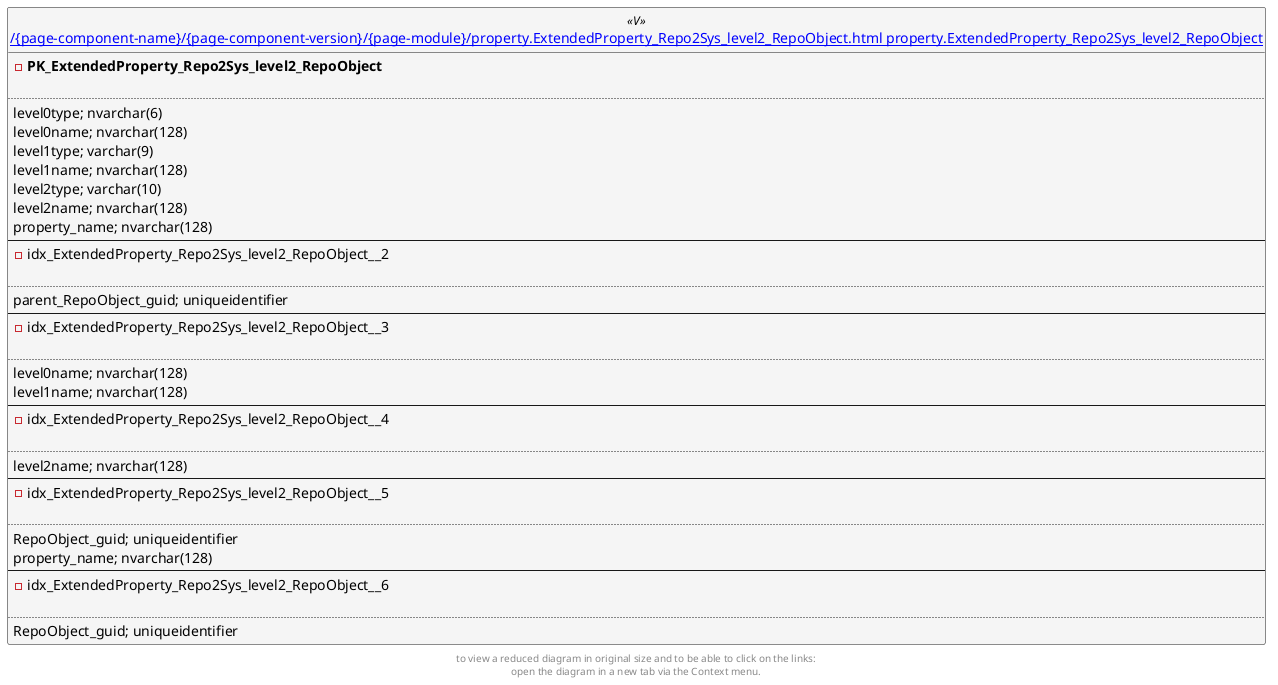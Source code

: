 @startuml
left to right direction
'top to bottom direction
hide circle
'avoide "." issues:
set namespaceSeparator none


skinparam class {
  BackgroundColor White
  BackgroundColor<<FN>> Yellow
  BackgroundColor<<FS>> Yellow
  BackgroundColor<<FT>> LightGray
  BackgroundColor<<IF>> Yellow
  BackgroundColor<<IS>> Yellow
  BackgroundColor<<P>> Aqua
  BackgroundColor<<PC>> Aqua
  BackgroundColor<<SN>> Yellow
  BackgroundColor<<SO>> SlateBlue
  BackgroundColor<<TF>> LightGray
  BackgroundColor<<TR>> Tomato
  BackgroundColor<<U>> White
  BackgroundColor<<V>> WhiteSmoke
  BackgroundColor<<X>> Aqua
}


entity "[[{site-url}/{page-component-name}/{page-component-version}/{page-module}/property.ExtendedProperty_Repo2Sys_level2_RepoObject.html property.ExtendedProperty_Repo2Sys_level2_RepoObject]]" as property.ExtendedProperty_Repo2Sys_level2_RepoObject << V >> {
- **PK_ExtendedProperty_Repo2Sys_level2_RepoObject**

..
level0type; nvarchar(6)
level0name; nvarchar(128)
level1type; varchar(9)
level1name; nvarchar(128)
level2type; varchar(10)
level2name; nvarchar(128)
property_name; nvarchar(128)
--
- idx_ExtendedProperty_Repo2Sys_level2_RepoObject__2

..
parent_RepoObject_guid; uniqueidentifier
--
- idx_ExtendedProperty_Repo2Sys_level2_RepoObject__3

..
level0name; nvarchar(128)
level1name; nvarchar(128)
--
- idx_ExtendedProperty_Repo2Sys_level2_RepoObject__4

..
level2name; nvarchar(128)
--
- idx_ExtendedProperty_Repo2Sys_level2_RepoObject__5

..
RepoObject_guid; uniqueidentifier
property_name; nvarchar(128)
--
- idx_ExtendedProperty_Repo2Sys_level2_RepoObject__6

..
RepoObject_guid; uniqueidentifier
}


footer
to view a reduced diagram in original size and to be able to click on the links:
open the diagram in a new tab via the Context menu.
end footer

@enduml


